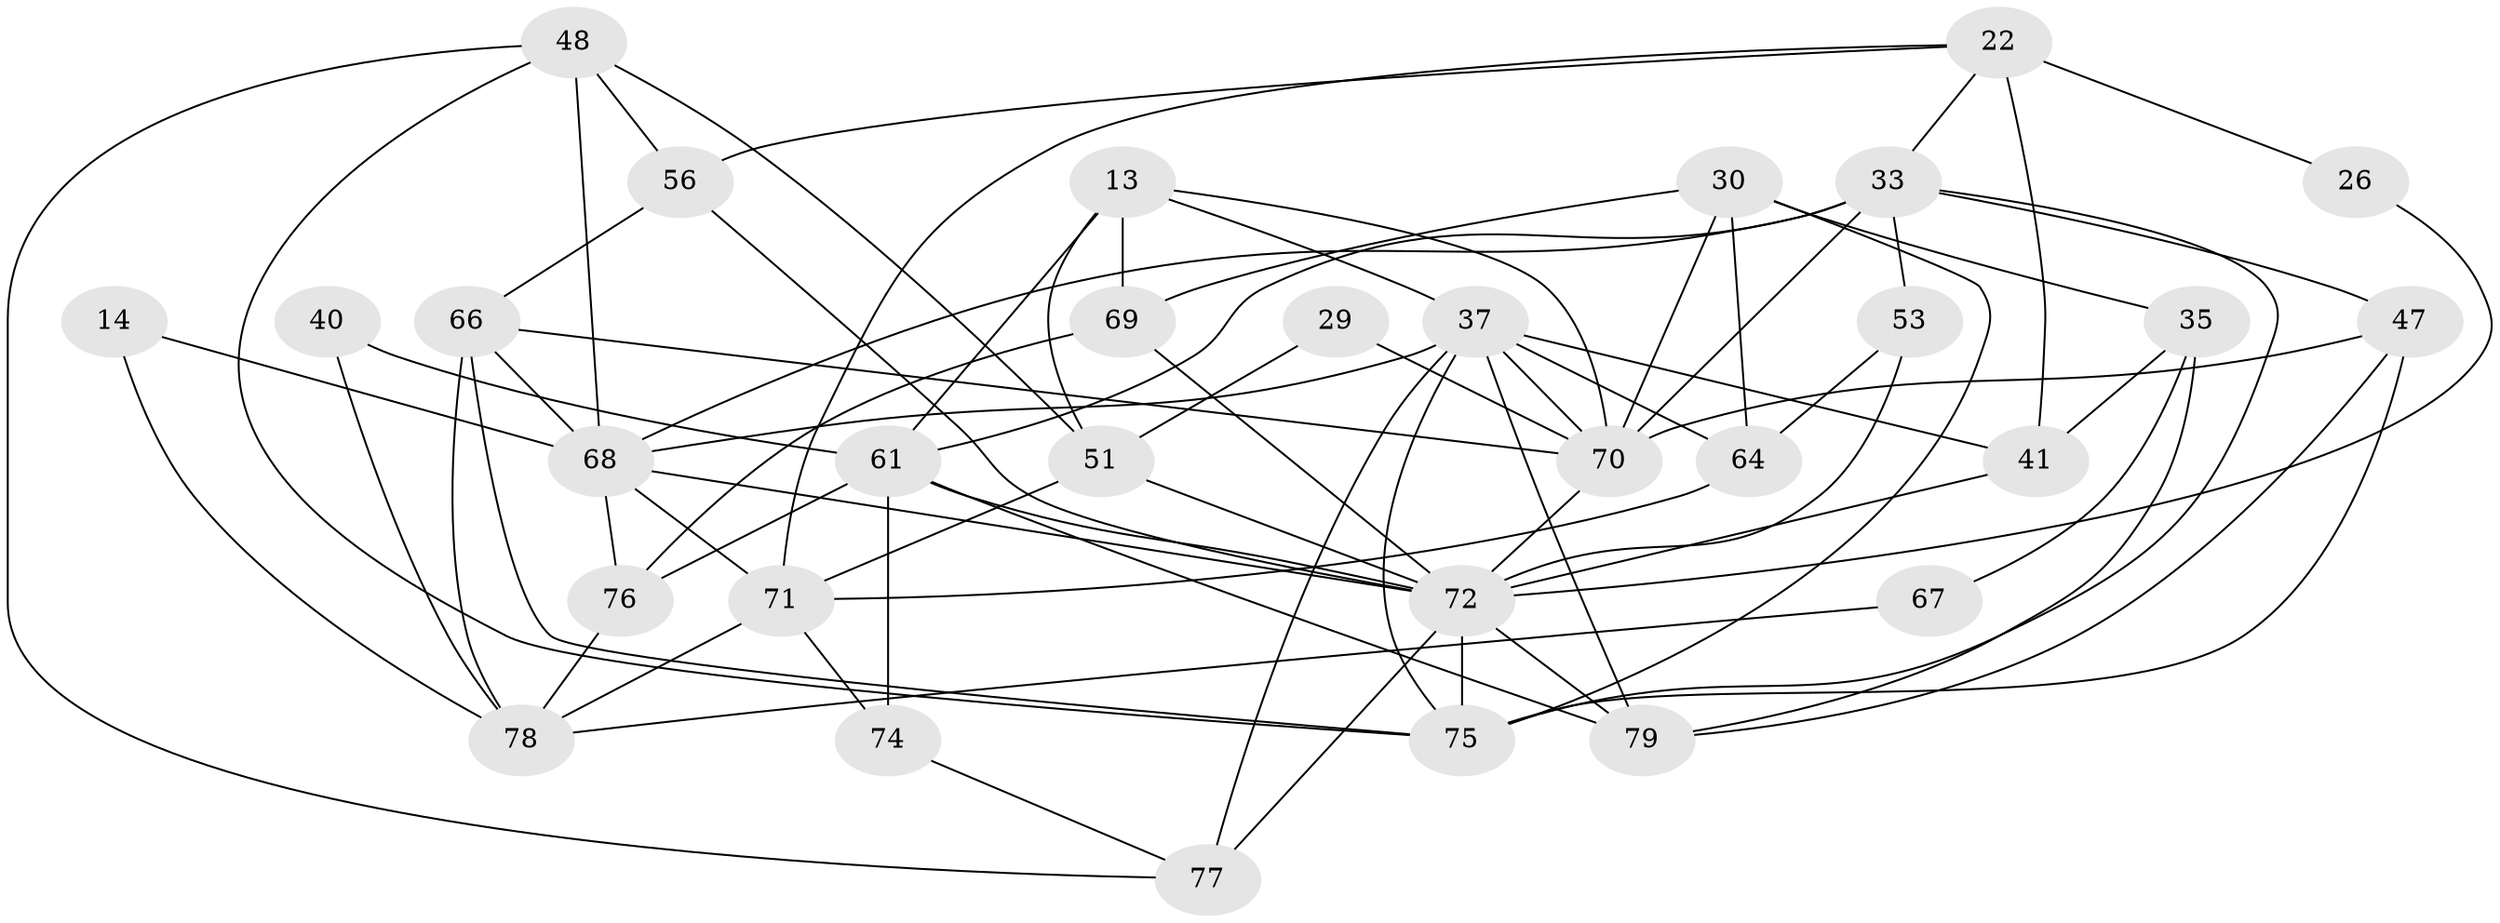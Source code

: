 // original degree distribution, {6: 0.12658227848101267, 4: 0.20253164556962025, 3: 0.27848101265822783, 5: 0.20253164556962025, 7: 0.02531645569620253, 2: 0.1518987341772152, 8: 0.012658227848101266}
// Generated by graph-tools (version 1.1) at 2025/52/03/04/25 21:52:33]
// undirected, 31 vertices, 76 edges
graph export_dot {
graph [start="1"]
  node [color=gray90,style=filled];
  13 [super="+8"];
  14;
  22;
  26;
  29;
  30;
  33 [super="+9+11+17"];
  35;
  37 [super="+23+20+5"];
  40;
  41 [super="+27"];
  47 [super="+32"];
  48 [super="+7+16+44"];
  51 [super="+12+42"];
  53;
  56 [super="+25"];
  61 [super="+46+59+60"];
  64 [super="+6"];
  66 [super="+3+63"];
  67;
  68 [super="+28+57"];
  69 [super="+49"];
  70 [super="+43+62"];
  71 [super="+1"];
  72 [super="+31+50"];
  74;
  75 [super="+45+65"];
  76 [super="+73"];
  77 [super="+18"];
  78 [super="+21"];
  79 [super="+54+58"];
  13 -- 69 [weight=3];
  13 -- 51 [weight=2];
  13 -- 37;
  13 -- 61;
  13 -- 70;
  14 -- 78;
  14 -- 68;
  22 -- 71;
  22 -- 41 [weight=2];
  22 -- 26;
  22 -- 33;
  22 -- 56;
  26 -- 72;
  29 -- 51 [weight=2];
  29 -- 70 [weight=3];
  30 -- 75;
  30 -- 35;
  30 -- 64 [weight=2];
  30 -- 69;
  30 -- 70;
  33 -- 47 [weight=2];
  33 -- 53;
  33 -- 68 [weight=2];
  33 -- 61;
  33 -- 75;
  33 -- 70 [weight=2];
  35 -- 41;
  35 -- 67;
  35 -- 79 [weight=3];
  37 -- 64;
  37 -- 79 [weight=2];
  37 -- 41 [weight=2];
  37 -- 68;
  37 -- 77 [weight=2];
  37 -- 75;
  37 -- 70;
  40 -- 78 [weight=2];
  40 -- 61 [weight=2];
  41 -- 72;
  47 -- 70 [weight=2];
  47 -- 79;
  47 -- 75 [weight=2];
  48 -- 56;
  48 -- 77;
  48 -- 68 [weight=2];
  48 -- 51;
  48 -- 75;
  51 -- 72 [weight=2];
  51 -- 71;
  53 -- 72;
  53 -- 64;
  56 -- 66;
  56 -- 72;
  61 -- 79 [weight=2];
  61 -- 72 [weight=2];
  61 -- 74;
  61 -- 76;
  64 -- 71;
  66 -- 70;
  66 -- 78;
  66 -- 68;
  66 -- 75 [weight=2];
  67 -- 78;
  68 -- 71;
  68 -- 72;
  68 -- 76;
  69 -- 72;
  69 -- 76;
  70 -- 72;
  71 -- 74;
  71 -- 78 [weight=2];
  72 -- 77 [weight=2];
  72 -- 75 [weight=2];
  72 -- 79;
  74 -- 77;
  76 -- 78;
}
